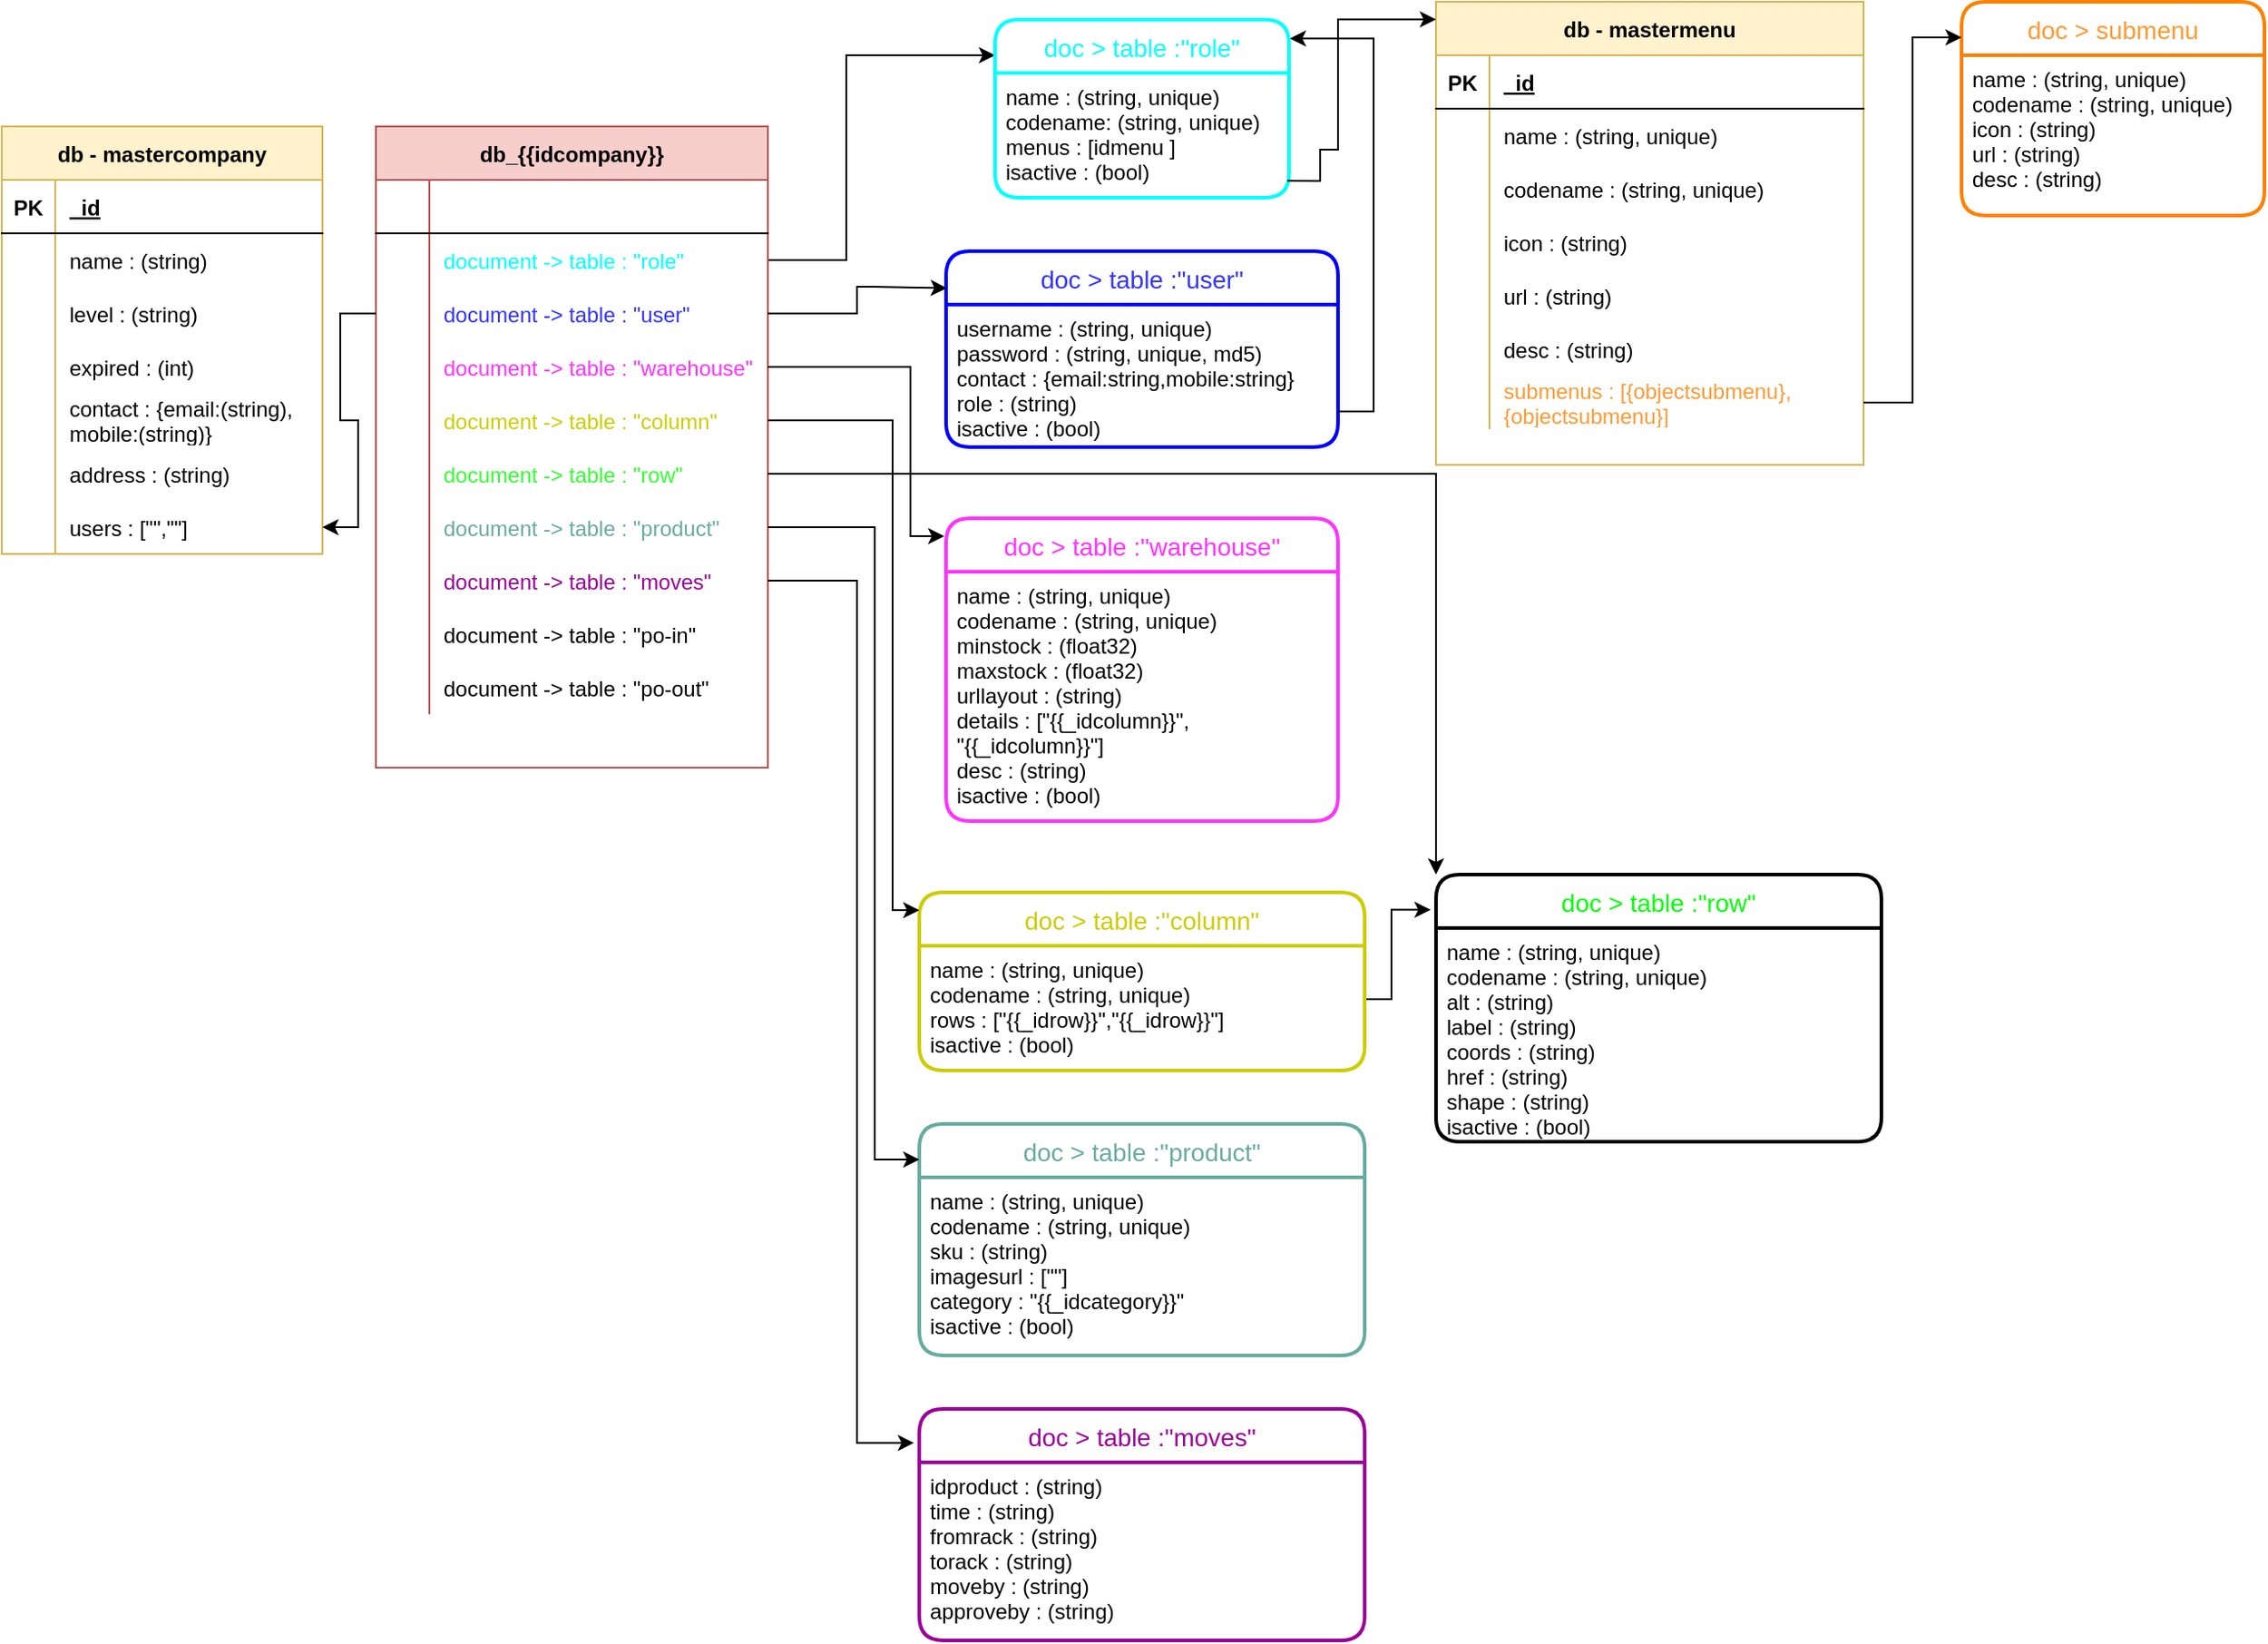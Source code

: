 <mxfile version="20.5.1" type="github"><diagram id="B4sp6tkjbq-qY0KO3aS_" name="Page-1"><mxGraphModel dx="827" dy="1470" grid="1" gridSize="10" guides="1" tooltips="1" connect="1" arrows="1" fold="1" page="1" pageScale="1" pageWidth="850" pageHeight="1100" math="0" shadow="0"><root><mxCell id="0"/><mxCell id="1" parent="0"/><mxCell id="GO1e90xstaqXlvDwQSsc-14" value="db - mastercompany" style="shape=table;startSize=30;container=1;collapsible=1;childLayout=tableLayout;fixedRows=1;rowLines=0;fontStyle=1;align=center;resizeLast=1;fillColor=#fff2cc;strokeColor=#d6b656;" vertex="1" parent="1"><mxGeometry x="20" y="10" width="180" height="240" as="geometry"/></mxCell><mxCell id="GO1e90xstaqXlvDwQSsc-15" value="" style="shape=tableRow;horizontal=0;startSize=0;swimlaneHead=0;swimlaneBody=0;fillColor=none;collapsible=0;dropTarget=0;points=[[0,0.5],[1,0.5]];portConstraint=eastwest;top=0;left=0;right=0;bottom=1;" vertex="1" parent="GO1e90xstaqXlvDwQSsc-14"><mxGeometry y="30" width="180" height="30" as="geometry"/></mxCell><mxCell id="GO1e90xstaqXlvDwQSsc-16" value="PK" style="shape=partialRectangle;connectable=0;fillColor=none;top=0;left=0;bottom=0;right=0;fontStyle=1;overflow=hidden;" vertex="1" parent="GO1e90xstaqXlvDwQSsc-15"><mxGeometry width="30" height="30" as="geometry"><mxRectangle width="30" height="30" as="alternateBounds"/></mxGeometry></mxCell><mxCell id="GO1e90xstaqXlvDwQSsc-17" value="_id" style="shape=partialRectangle;connectable=0;fillColor=none;top=0;left=0;bottom=0;right=0;align=left;spacingLeft=6;fontStyle=5;overflow=hidden;" vertex="1" parent="GO1e90xstaqXlvDwQSsc-15"><mxGeometry x="30" width="150" height="30" as="geometry"><mxRectangle width="150" height="30" as="alternateBounds"/></mxGeometry></mxCell><mxCell id="GO1e90xstaqXlvDwQSsc-18" value="" style="shape=tableRow;horizontal=0;startSize=0;swimlaneHead=0;swimlaneBody=0;fillColor=none;collapsible=0;dropTarget=0;points=[[0,0.5],[1,0.5]];portConstraint=eastwest;top=0;left=0;right=0;bottom=0;" vertex="1" parent="GO1e90xstaqXlvDwQSsc-14"><mxGeometry y="60" width="180" height="30" as="geometry"/></mxCell><mxCell id="GO1e90xstaqXlvDwQSsc-19" value="" style="shape=partialRectangle;connectable=0;fillColor=none;top=0;left=0;bottom=0;right=0;editable=1;overflow=hidden;" vertex="1" parent="GO1e90xstaqXlvDwQSsc-18"><mxGeometry width="30" height="30" as="geometry"><mxRectangle width="30" height="30" as="alternateBounds"/></mxGeometry></mxCell><mxCell id="GO1e90xstaqXlvDwQSsc-20" value="name : (string)" style="shape=partialRectangle;connectable=0;fillColor=none;top=0;left=0;bottom=0;right=0;align=left;spacingLeft=6;overflow=hidden;" vertex="1" parent="GO1e90xstaqXlvDwQSsc-18"><mxGeometry x="30" width="150" height="30" as="geometry"><mxRectangle width="150" height="30" as="alternateBounds"/></mxGeometry></mxCell><mxCell id="GO1e90xstaqXlvDwQSsc-21" value="" style="shape=tableRow;horizontal=0;startSize=0;swimlaneHead=0;swimlaneBody=0;fillColor=none;collapsible=0;dropTarget=0;points=[[0,0.5],[1,0.5]];portConstraint=eastwest;top=0;left=0;right=0;bottom=0;" vertex="1" parent="GO1e90xstaqXlvDwQSsc-14"><mxGeometry y="90" width="180" height="30" as="geometry"/></mxCell><mxCell id="GO1e90xstaqXlvDwQSsc-22" value="" style="shape=partialRectangle;connectable=0;fillColor=none;top=0;left=0;bottom=0;right=0;editable=1;overflow=hidden;" vertex="1" parent="GO1e90xstaqXlvDwQSsc-21"><mxGeometry width="30" height="30" as="geometry"><mxRectangle width="30" height="30" as="alternateBounds"/></mxGeometry></mxCell><mxCell id="GO1e90xstaqXlvDwQSsc-23" value="level : (string)" style="shape=partialRectangle;connectable=0;fillColor=none;top=0;left=0;bottom=0;right=0;align=left;spacingLeft=6;overflow=hidden;" vertex="1" parent="GO1e90xstaqXlvDwQSsc-21"><mxGeometry x="30" width="150" height="30" as="geometry"><mxRectangle width="150" height="30" as="alternateBounds"/></mxGeometry></mxCell><mxCell id="GO1e90xstaqXlvDwQSsc-24" value="" style="shape=tableRow;horizontal=0;startSize=0;swimlaneHead=0;swimlaneBody=0;fillColor=none;collapsible=0;dropTarget=0;points=[[0,0.5],[1,0.5]];portConstraint=eastwest;top=0;left=0;right=0;bottom=0;" vertex="1" parent="GO1e90xstaqXlvDwQSsc-14"><mxGeometry y="120" width="180" height="30" as="geometry"/></mxCell><mxCell id="GO1e90xstaqXlvDwQSsc-25" value="" style="shape=partialRectangle;connectable=0;fillColor=none;top=0;left=0;bottom=0;right=0;editable=1;overflow=hidden;" vertex="1" parent="GO1e90xstaqXlvDwQSsc-24"><mxGeometry width="30" height="30" as="geometry"><mxRectangle width="30" height="30" as="alternateBounds"/></mxGeometry></mxCell><mxCell id="GO1e90xstaqXlvDwQSsc-26" value="expired : (int)" style="shape=partialRectangle;connectable=0;fillColor=none;top=0;left=0;bottom=0;right=0;align=left;spacingLeft=6;overflow=hidden;" vertex="1" parent="GO1e90xstaqXlvDwQSsc-24"><mxGeometry x="30" width="150" height="30" as="geometry"><mxRectangle width="150" height="30" as="alternateBounds"/></mxGeometry></mxCell><mxCell id="GO1e90xstaqXlvDwQSsc-27" value="" style="shape=tableRow;horizontal=0;startSize=0;swimlaneHead=0;swimlaneBody=0;fillColor=none;collapsible=0;dropTarget=0;points=[[0,0.5],[1,0.5]];portConstraint=eastwest;top=0;left=0;right=0;bottom=0;" vertex="1" parent="GO1e90xstaqXlvDwQSsc-14"><mxGeometry y="150" width="180" height="30" as="geometry"/></mxCell><mxCell id="GO1e90xstaqXlvDwQSsc-28" value="" style="shape=partialRectangle;connectable=0;fillColor=none;top=0;left=0;bottom=0;right=0;editable=1;overflow=hidden;" vertex="1" parent="GO1e90xstaqXlvDwQSsc-27"><mxGeometry width="30" height="30" as="geometry"><mxRectangle width="30" height="30" as="alternateBounds"/></mxGeometry></mxCell><mxCell id="GO1e90xstaqXlvDwQSsc-29" value="contact : {email:(string),&#xA;mobile:(string)}" style="shape=partialRectangle;connectable=0;fillColor=none;top=0;left=0;bottom=0;right=0;align=left;spacingLeft=6;overflow=hidden;" vertex="1" parent="GO1e90xstaqXlvDwQSsc-27"><mxGeometry x="30" width="150" height="30" as="geometry"><mxRectangle width="150" height="30" as="alternateBounds"/></mxGeometry></mxCell><mxCell id="GO1e90xstaqXlvDwQSsc-30" value="" style="shape=tableRow;horizontal=0;startSize=0;swimlaneHead=0;swimlaneBody=0;fillColor=none;collapsible=0;dropTarget=0;points=[[0,0.5],[1,0.5]];portConstraint=eastwest;top=0;left=0;right=0;bottom=0;" vertex="1" parent="GO1e90xstaqXlvDwQSsc-14"><mxGeometry y="180" width="180" height="30" as="geometry"/></mxCell><mxCell id="GO1e90xstaqXlvDwQSsc-31" value="" style="shape=partialRectangle;connectable=0;fillColor=none;top=0;left=0;bottom=0;right=0;editable=1;overflow=hidden;" vertex="1" parent="GO1e90xstaqXlvDwQSsc-30"><mxGeometry width="30" height="30" as="geometry"><mxRectangle width="30" height="30" as="alternateBounds"/></mxGeometry></mxCell><mxCell id="GO1e90xstaqXlvDwQSsc-32" value="address : (string)" style="shape=partialRectangle;connectable=0;fillColor=none;top=0;left=0;bottom=0;right=0;align=left;spacingLeft=6;overflow=hidden;" vertex="1" parent="GO1e90xstaqXlvDwQSsc-30"><mxGeometry x="30" width="150" height="30" as="geometry"><mxRectangle width="150" height="30" as="alternateBounds"/></mxGeometry></mxCell><mxCell id="GO1e90xstaqXlvDwQSsc-33" value="" style="shape=tableRow;horizontal=0;startSize=0;swimlaneHead=0;swimlaneBody=0;fillColor=none;collapsible=0;dropTarget=0;points=[[0,0.5],[1,0.5]];portConstraint=eastwest;top=0;left=0;right=0;bottom=0;" vertex="1" parent="GO1e90xstaqXlvDwQSsc-14"><mxGeometry y="210" width="180" height="30" as="geometry"/></mxCell><mxCell id="GO1e90xstaqXlvDwQSsc-34" value="" style="shape=partialRectangle;connectable=0;fillColor=none;top=0;left=0;bottom=0;right=0;editable=1;overflow=hidden;" vertex="1" parent="GO1e90xstaqXlvDwQSsc-33"><mxGeometry width="30" height="30" as="geometry"><mxRectangle width="30" height="30" as="alternateBounds"/></mxGeometry></mxCell><mxCell id="GO1e90xstaqXlvDwQSsc-35" value="users : [&quot;&quot;,&quot;&quot;]" style="shape=partialRectangle;connectable=0;fillColor=none;top=0;left=0;bottom=0;right=0;align=left;spacingLeft=6;overflow=hidden;" vertex="1" parent="GO1e90xstaqXlvDwQSsc-33"><mxGeometry x="30" width="150" height="30" as="geometry"><mxRectangle width="150" height="30" as="alternateBounds"/></mxGeometry></mxCell><mxCell id="GO1e90xstaqXlvDwQSsc-232" style="edgeStyle=orthogonalEdgeStyle;rounded=0;orthogonalLoop=1;jettySize=auto;html=1;exitX=1;exitY=0.5;exitDx=0;exitDy=0;" edge="1" parent="1" source="GO1e90xstaqXlvDwQSsc-40" target="GO1e90xstaqXlvDwQSsc-130"><mxGeometry relative="1" as="geometry"><mxPoint x="530" y="-30" as="targetPoint"/><Array as="points"><mxPoint x="494" y="85"/><mxPoint x="494" y="-30"/></Array></mxGeometry></mxCell><mxCell id="GO1e90xstaqXlvDwQSsc-36" value="db_{{idcompany}}" style="shape=table;startSize=30;container=1;collapsible=1;childLayout=tableLayout;fixedRows=1;rowLines=0;fontStyle=1;align=center;resizeLast=1;fillColor=#f8cecc;strokeColor=#b85450;" vertex="1" parent="1"><mxGeometry x="230" y="10" width="220" height="360" as="geometry"/></mxCell><mxCell id="GO1e90xstaqXlvDwQSsc-37" value="" style="shape=tableRow;horizontal=0;startSize=0;swimlaneHead=0;swimlaneBody=0;fillColor=none;collapsible=0;dropTarget=0;points=[[0,0.5],[1,0.5]];portConstraint=eastwest;top=0;left=0;right=0;bottom=1;" vertex="1" parent="GO1e90xstaqXlvDwQSsc-36"><mxGeometry y="30" width="220" height="30" as="geometry"/></mxCell><mxCell id="GO1e90xstaqXlvDwQSsc-38" value="" style="shape=partialRectangle;connectable=0;fillColor=none;top=0;left=0;bottom=0;right=0;fontStyle=1;overflow=hidden;" vertex="1" parent="GO1e90xstaqXlvDwQSsc-37"><mxGeometry width="30" height="30" as="geometry"><mxRectangle width="30" height="30" as="alternateBounds"/></mxGeometry></mxCell><mxCell id="GO1e90xstaqXlvDwQSsc-39" value="" style="shape=partialRectangle;connectable=0;fillColor=none;top=0;left=0;bottom=0;right=0;align=left;spacingLeft=6;fontStyle=5;overflow=hidden;" vertex="1" parent="GO1e90xstaqXlvDwQSsc-37"><mxGeometry x="30" width="190" height="30" as="geometry"><mxRectangle width="190" height="30" as="alternateBounds"/></mxGeometry></mxCell><mxCell id="GO1e90xstaqXlvDwQSsc-40" value="" style="shape=tableRow;horizontal=0;startSize=0;swimlaneHead=0;swimlaneBody=0;fillColor=none;collapsible=0;dropTarget=0;points=[[0,0.5],[1,0.5]];portConstraint=eastwest;top=0;left=0;right=0;bottom=0;" vertex="1" parent="GO1e90xstaqXlvDwQSsc-36"><mxGeometry y="60" width="220" height="30" as="geometry"/></mxCell><mxCell id="GO1e90xstaqXlvDwQSsc-41" value="" style="shape=partialRectangle;connectable=0;fillColor=none;top=0;left=0;bottom=0;right=0;editable=1;overflow=hidden;" vertex="1" parent="GO1e90xstaqXlvDwQSsc-40"><mxGeometry width="30" height="30" as="geometry"><mxRectangle width="30" height="30" as="alternateBounds"/></mxGeometry></mxCell><mxCell id="GO1e90xstaqXlvDwQSsc-42" value="document -&gt; table : &quot;role&quot;" style="shape=partialRectangle;connectable=0;fillColor=none;top=0;left=0;bottom=0;right=0;align=left;spacingLeft=6;overflow=hidden;fontColor=#00FFFF;" vertex="1" parent="GO1e90xstaqXlvDwQSsc-40"><mxGeometry x="30" width="190" height="30" as="geometry"><mxRectangle width="190" height="30" as="alternateBounds"/></mxGeometry></mxCell><mxCell id="GO1e90xstaqXlvDwQSsc-43" value="" style="shape=tableRow;horizontal=0;startSize=0;swimlaneHead=0;swimlaneBody=0;fillColor=none;collapsible=0;dropTarget=0;points=[[0,0.5],[1,0.5]];portConstraint=eastwest;top=0;left=0;right=0;bottom=0;" vertex="1" parent="GO1e90xstaqXlvDwQSsc-36"><mxGeometry y="90" width="220" height="30" as="geometry"/></mxCell><mxCell id="GO1e90xstaqXlvDwQSsc-44" value="" style="shape=partialRectangle;connectable=0;fillColor=none;top=0;left=0;bottom=0;right=0;editable=1;overflow=hidden;" vertex="1" parent="GO1e90xstaqXlvDwQSsc-43"><mxGeometry width="30" height="30" as="geometry"><mxRectangle width="30" height="30" as="alternateBounds"/></mxGeometry></mxCell><mxCell id="GO1e90xstaqXlvDwQSsc-45" value="document -&gt; table : &quot;user&quot;" style="shape=partialRectangle;connectable=0;fillColor=none;top=0;left=0;bottom=0;right=0;align=left;spacingLeft=6;overflow=hidden;strokeColor=#3333FF;fontColor=#3333FF;" vertex="1" parent="GO1e90xstaqXlvDwQSsc-43"><mxGeometry x="30" width="190" height="30" as="geometry"><mxRectangle width="190" height="30" as="alternateBounds"/></mxGeometry></mxCell><mxCell id="GO1e90xstaqXlvDwQSsc-46" value="" style="shape=tableRow;horizontal=0;startSize=0;swimlaneHead=0;swimlaneBody=0;fillColor=none;collapsible=0;dropTarget=0;points=[[0,0.5],[1,0.5]];portConstraint=eastwest;top=0;left=0;right=0;bottom=0;" vertex="1" parent="GO1e90xstaqXlvDwQSsc-36"><mxGeometry y="120" width="220" height="30" as="geometry"/></mxCell><mxCell id="GO1e90xstaqXlvDwQSsc-47" value="" style="shape=partialRectangle;connectable=0;fillColor=none;top=0;left=0;bottom=0;right=0;editable=1;overflow=hidden;" vertex="1" parent="GO1e90xstaqXlvDwQSsc-46"><mxGeometry width="30" height="30" as="geometry"><mxRectangle width="30" height="30" as="alternateBounds"/></mxGeometry></mxCell><mxCell id="GO1e90xstaqXlvDwQSsc-48" value="document -&gt; table : &quot;warehouse&quot;" style="shape=partialRectangle;connectable=0;fillColor=none;top=0;left=0;bottom=0;right=0;align=left;spacingLeft=6;overflow=hidden;fontColor=#FF33FF;" vertex="1" parent="GO1e90xstaqXlvDwQSsc-46"><mxGeometry x="30" width="190" height="30" as="geometry"><mxRectangle width="190" height="30" as="alternateBounds"/></mxGeometry></mxCell><mxCell id="GO1e90xstaqXlvDwQSsc-49" value="" style="shape=tableRow;horizontal=0;startSize=0;swimlaneHead=0;swimlaneBody=0;fillColor=none;collapsible=0;dropTarget=0;points=[[0,0.5],[1,0.5]];portConstraint=eastwest;top=0;left=0;right=0;bottom=0;" vertex="1" parent="GO1e90xstaqXlvDwQSsc-36"><mxGeometry y="150" width="220" height="30" as="geometry"/></mxCell><mxCell id="GO1e90xstaqXlvDwQSsc-50" value="" style="shape=partialRectangle;connectable=0;fillColor=none;top=0;left=0;bottom=0;right=0;editable=1;overflow=hidden;" vertex="1" parent="GO1e90xstaqXlvDwQSsc-49"><mxGeometry width="30" height="30" as="geometry"><mxRectangle width="30" height="30" as="alternateBounds"/></mxGeometry></mxCell><mxCell id="GO1e90xstaqXlvDwQSsc-51" value="document -&gt; table : &quot;column&quot;" style="shape=partialRectangle;connectable=0;fillColor=none;top=0;left=0;bottom=0;right=0;align=left;spacingLeft=6;overflow=hidden;fontColor=#CCCC00;" vertex="1" parent="GO1e90xstaqXlvDwQSsc-49"><mxGeometry x="30" width="190" height="30" as="geometry"><mxRectangle width="190" height="30" as="alternateBounds"/></mxGeometry></mxCell><mxCell id="GO1e90xstaqXlvDwQSsc-52" value="" style="shape=tableRow;horizontal=0;startSize=0;swimlaneHead=0;swimlaneBody=0;fillColor=none;collapsible=0;dropTarget=0;points=[[0,0.5],[1,0.5]];portConstraint=eastwest;top=0;left=0;right=0;bottom=0;" vertex="1" parent="GO1e90xstaqXlvDwQSsc-36"><mxGeometry y="180" width="220" height="30" as="geometry"/></mxCell><mxCell id="GO1e90xstaqXlvDwQSsc-53" value="" style="shape=partialRectangle;connectable=0;fillColor=none;top=0;left=0;bottom=0;right=0;editable=1;overflow=hidden;" vertex="1" parent="GO1e90xstaqXlvDwQSsc-52"><mxGeometry width="30" height="30" as="geometry"><mxRectangle width="30" height="30" as="alternateBounds"/></mxGeometry></mxCell><mxCell id="GO1e90xstaqXlvDwQSsc-54" value="document -&gt; table : &quot;row&quot;" style="shape=partialRectangle;connectable=0;fillColor=none;top=0;left=0;bottom=0;right=0;align=left;spacingLeft=6;overflow=hidden;fontColor=#33FF33;" vertex="1" parent="GO1e90xstaqXlvDwQSsc-52"><mxGeometry x="30" width="190" height="30" as="geometry"><mxRectangle width="190" height="30" as="alternateBounds"/></mxGeometry></mxCell><mxCell id="GO1e90xstaqXlvDwQSsc-55" value="" style="shape=tableRow;horizontal=0;startSize=0;swimlaneHead=0;swimlaneBody=0;fillColor=none;collapsible=0;dropTarget=0;points=[[0,0.5],[1,0.5]];portConstraint=eastwest;top=0;left=0;right=0;bottom=0;" vertex="1" parent="GO1e90xstaqXlvDwQSsc-36"><mxGeometry y="210" width="220" height="30" as="geometry"/></mxCell><mxCell id="GO1e90xstaqXlvDwQSsc-56" value="" style="shape=partialRectangle;connectable=0;fillColor=none;top=0;left=0;bottom=0;right=0;editable=1;overflow=hidden;" vertex="1" parent="GO1e90xstaqXlvDwQSsc-55"><mxGeometry width="30" height="30" as="geometry"><mxRectangle width="30" height="30" as="alternateBounds"/></mxGeometry></mxCell><mxCell id="GO1e90xstaqXlvDwQSsc-57" value="document -&gt; table : &quot;product&quot;" style="shape=partialRectangle;connectable=0;fillColor=none;top=0;left=0;bottom=0;right=0;align=left;spacingLeft=6;overflow=hidden;strokeColor=#67AB9F;fontColor=#67AB9F;" vertex="1" parent="GO1e90xstaqXlvDwQSsc-55"><mxGeometry x="30" width="190" height="30" as="geometry"><mxRectangle width="190" height="30" as="alternateBounds"/></mxGeometry></mxCell><mxCell id="GO1e90xstaqXlvDwQSsc-92" value="" style="shape=tableRow;horizontal=0;startSize=0;swimlaneHead=0;swimlaneBody=0;fillColor=none;collapsible=0;dropTarget=0;points=[[0,0.5],[1,0.5]];portConstraint=eastwest;top=0;left=0;right=0;bottom=0;" vertex="1" parent="GO1e90xstaqXlvDwQSsc-36"><mxGeometry y="240" width="220" height="30" as="geometry"/></mxCell><mxCell id="GO1e90xstaqXlvDwQSsc-93" value="" style="shape=partialRectangle;connectable=0;fillColor=none;top=0;left=0;bottom=0;right=0;editable=1;overflow=hidden;" vertex="1" parent="GO1e90xstaqXlvDwQSsc-92"><mxGeometry width="30" height="30" as="geometry"><mxRectangle width="30" height="30" as="alternateBounds"/></mxGeometry></mxCell><mxCell id="GO1e90xstaqXlvDwQSsc-94" value="document -&gt; table : &quot;moves&quot;" style="shape=partialRectangle;connectable=0;fillColor=none;top=0;left=0;bottom=0;right=0;align=left;spacingLeft=6;overflow=hidden;strokeColor=#990099;fontColor=#990099;" vertex="1" parent="GO1e90xstaqXlvDwQSsc-92"><mxGeometry x="30" width="190" height="30" as="geometry"><mxRectangle width="190" height="30" as="alternateBounds"/></mxGeometry></mxCell><mxCell id="GO1e90xstaqXlvDwQSsc-98" value="" style="shape=tableRow;horizontal=0;startSize=0;swimlaneHead=0;swimlaneBody=0;fillColor=none;collapsible=0;dropTarget=0;points=[[0,0.5],[1,0.5]];portConstraint=eastwest;top=0;left=0;right=0;bottom=0;" vertex="1" parent="GO1e90xstaqXlvDwQSsc-36"><mxGeometry y="270" width="220" height="30" as="geometry"/></mxCell><mxCell id="GO1e90xstaqXlvDwQSsc-99" value="" style="shape=partialRectangle;connectable=0;fillColor=none;top=0;left=0;bottom=0;right=0;editable=1;overflow=hidden;" vertex="1" parent="GO1e90xstaqXlvDwQSsc-98"><mxGeometry width="30" height="30" as="geometry"><mxRectangle width="30" height="30" as="alternateBounds"/></mxGeometry></mxCell><mxCell id="GO1e90xstaqXlvDwQSsc-100" value="document -&gt; table : &quot;po-in&quot;" style="shape=partialRectangle;connectable=0;fillColor=none;top=0;left=0;bottom=0;right=0;align=left;spacingLeft=6;overflow=hidden;" vertex="1" parent="GO1e90xstaqXlvDwQSsc-98"><mxGeometry x="30" width="190" height="30" as="geometry"><mxRectangle width="190" height="30" as="alternateBounds"/></mxGeometry></mxCell><mxCell id="GO1e90xstaqXlvDwQSsc-331" value="" style="shape=tableRow;horizontal=0;startSize=0;swimlaneHead=0;swimlaneBody=0;fillColor=none;collapsible=0;dropTarget=0;points=[[0,0.5],[1,0.5]];portConstraint=eastwest;top=0;left=0;right=0;bottom=0;" vertex="1" parent="GO1e90xstaqXlvDwQSsc-36"><mxGeometry y="300" width="220" height="30" as="geometry"/></mxCell><mxCell id="GO1e90xstaqXlvDwQSsc-332" value="" style="shape=partialRectangle;connectable=0;fillColor=none;top=0;left=0;bottom=0;right=0;editable=1;overflow=hidden;" vertex="1" parent="GO1e90xstaqXlvDwQSsc-331"><mxGeometry width="30" height="30" as="geometry"><mxRectangle width="30" height="30" as="alternateBounds"/></mxGeometry></mxCell><mxCell id="GO1e90xstaqXlvDwQSsc-333" value="document -&gt; table : &quot;po-out&quot;" style="shape=partialRectangle;connectable=0;fillColor=none;top=0;left=0;bottom=0;right=0;align=left;spacingLeft=6;overflow=hidden;" vertex="1" parent="GO1e90xstaqXlvDwQSsc-331"><mxGeometry x="30" width="190" height="30" as="geometry"><mxRectangle width="190" height="30" as="alternateBounds"/></mxGeometry></mxCell><mxCell id="GO1e90xstaqXlvDwQSsc-133" value="doc &gt; table :&quot;user&quot;" style="swimlane;childLayout=stackLayout;horizontal=1;startSize=30;horizontalStack=0;rounded=1;fontSize=14;fontStyle=0;strokeWidth=2;resizeParent=0;resizeLast=1;shadow=0;dashed=0;align=center;fontColor=#3333FF;strokeColor=#0000FF;" vertex="1" parent="1"><mxGeometry x="550" y="80" width="220" height="110" as="geometry"/></mxCell><mxCell id="GO1e90xstaqXlvDwQSsc-134" value="username : (string, unique)&#xA;password : (string, unique, md5)&#xA;contact : {email:string,mobile:string}&#xA;role : (string)&#xA;isactive : (bool)&#xA;" style="align=left;strokeColor=none;fillColor=none;spacingLeft=4;fontSize=12;verticalAlign=top;resizable=0;rotatable=0;part=1;" vertex="1" parent="GO1e90xstaqXlvDwQSsc-133"><mxGeometry y="30" width="220" height="80" as="geometry"/></mxCell><mxCell id="GO1e90xstaqXlvDwQSsc-142" value="db - mastermenu" style="shape=table;startSize=30;container=1;collapsible=1;childLayout=tableLayout;fixedRows=1;rowLines=0;fontStyle=1;align=center;resizeLast=1;fillColor=#fff2cc;strokeColor=#d6b656;" vertex="1" parent="1"><mxGeometry x="825" y="-60" width="240" height="260" as="geometry"/></mxCell><mxCell id="GO1e90xstaqXlvDwQSsc-143" value="" style="shape=tableRow;horizontal=0;startSize=0;swimlaneHead=0;swimlaneBody=0;fillColor=none;collapsible=0;dropTarget=0;points=[[0,0.5],[1,0.5]];portConstraint=eastwest;top=0;left=0;right=0;bottom=1;" vertex="1" parent="GO1e90xstaqXlvDwQSsc-142"><mxGeometry y="30" width="240" height="30" as="geometry"/></mxCell><mxCell id="GO1e90xstaqXlvDwQSsc-144" value="PK" style="shape=partialRectangle;connectable=0;fillColor=none;top=0;left=0;bottom=0;right=0;fontStyle=1;overflow=hidden;" vertex="1" parent="GO1e90xstaqXlvDwQSsc-143"><mxGeometry width="30" height="30" as="geometry"><mxRectangle width="30" height="30" as="alternateBounds"/></mxGeometry></mxCell><mxCell id="GO1e90xstaqXlvDwQSsc-145" value="_id" style="shape=partialRectangle;connectable=0;fillColor=none;top=0;left=0;bottom=0;right=0;align=left;spacingLeft=6;fontStyle=5;overflow=hidden;" vertex="1" parent="GO1e90xstaqXlvDwQSsc-143"><mxGeometry x="30" width="210" height="30" as="geometry"><mxRectangle width="210" height="30" as="alternateBounds"/></mxGeometry></mxCell><mxCell id="GO1e90xstaqXlvDwQSsc-146" value="" style="shape=tableRow;horizontal=0;startSize=0;swimlaneHead=0;swimlaneBody=0;fillColor=none;collapsible=0;dropTarget=0;points=[[0,0.5],[1,0.5]];portConstraint=eastwest;top=0;left=0;right=0;bottom=0;" vertex="1" parent="GO1e90xstaqXlvDwQSsc-142"><mxGeometry y="60" width="240" height="30" as="geometry"/></mxCell><mxCell id="GO1e90xstaqXlvDwQSsc-147" value="" style="shape=partialRectangle;connectable=0;fillColor=none;top=0;left=0;bottom=0;right=0;editable=1;overflow=hidden;" vertex="1" parent="GO1e90xstaqXlvDwQSsc-146"><mxGeometry width="30" height="30" as="geometry"><mxRectangle width="30" height="30" as="alternateBounds"/></mxGeometry></mxCell><mxCell id="GO1e90xstaqXlvDwQSsc-148" value="name : (string, unique)" style="shape=partialRectangle;connectable=0;fillColor=none;top=0;left=0;bottom=0;right=0;align=left;spacingLeft=6;overflow=hidden;" vertex="1" parent="GO1e90xstaqXlvDwQSsc-146"><mxGeometry x="30" width="210" height="30" as="geometry"><mxRectangle width="210" height="30" as="alternateBounds"/></mxGeometry></mxCell><mxCell id="GO1e90xstaqXlvDwQSsc-149" value="" style="shape=tableRow;horizontal=0;startSize=0;swimlaneHead=0;swimlaneBody=0;fillColor=none;collapsible=0;dropTarget=0;points=[[0,0.5],[1,0.5]];portConstraint=eastwest;top=0;left=0;right=0;bottom=0;" vertex="1" parent="GO1e90xstaqXlvDwQSsc-142"><mxGeometry y="90" width="240" height="30" as="geometry"/></mxCell><mxCell id="GO1e90xstaqXlvDwQSsc-150" value="" style="shape=partialRectangle;connectable=0;fillColor=none;top=0;left=0;bottom=0;right=0;editable=1;overflow=hidden;" vertex="1" parent="GO1e90xstaqXlvDwQSsc-149"><mxGeometry width="30" height="30" as="geometry"><mxRectangle width="30" height="30" as="alternateBounds"/></mxGeometry></mxCell><mxCell id="GO1e90xstaqXlvDwQSsc-151" value="codename : (string, unique)" style="shape=partialRectangle;connectable=0;fillColor=none;top=0;left=0;bottom=0;right=0;align=left;spacingLeft=6;overflow=hidden;" vertex="1" parent="GO1e90xstaqXlvDwQSsc-149"><mxGeometry x="30" width="210" height="30" as="geometry"><mxRectangle width="210" height="30" as="alternateBounds"/></mxGeometry></mxCell><mxCell id="GO1e90xstaqXlvDwQSsc-152" value="" style="shape=tableRow;horizontal=0;startSize=0;swimlaneHead=0;swimlaneBody=0;fillColor=none;collapsible=0;dropTarget=0;points=[[0,0.5],[1,0.5]];portConstraint=eastwest;top=0;left=0;right=0;bottom=0;" vertex="1" parent="GO1e90xstaqXlvDwQSsc-142"><mxGeometry y="120" width="240" height="30" as="geometry"/></mxCell><mxCell id="GO1e90xstaqXlvDwQSsc-153" value="" style="shape=partialRectangle;connectable=0;fillColor=none;top=0;left=0;bottom=0;right=0;editable=1;overflow=hidden;" vertex="1" parent="GO1e90xstaqXlvDwQSsc-152"><mxGeometry width="30" height="30" as="geometry"><mxRectangle width="30" height="30" as="alternateBounds"/></mxGeometry></mxCell><mxCell id="GO1e90xstaqXlvDwQSsc-154" value="icon : (string)" style="shape=partialRectangle;connectable=0;fillColor=none;top=0;left=0;bottom=0;right=0;align=left;spacingLeft=6;overflow=hidden;" vertex="1" parent="GO1e90xstaqXlvDwQSsc-152"><mxGeometry x="30" width="210" height="30" as="geometry"><mxRectangle width="210" height="30" as="alternateBounds"/></mxGeometry></mxCell><mxCell id="GO1e90xstaqXlvDwQSsc-155" value="" style="shape=tableRow;horizontal=0;startSize=0;swimlaneHead=0;swimlaneBody=0;fillColor=none;collapsible=0;dropTarget=0;points=[[0,0.5],[1,0.5]];portConstraint=eastwest;top=0;left=0;right=0;bottom=0;" vertex="1" parent="GO1e90xstaqXlvDwQSsc-142"><mxGeometry y="150" width="240" height="30" as="geometry"/></mxCell><mxCell id="GO1e90xstaqXlvDwQSsc-156" value="" style="shape=partialRectangle;connectable=0;fillColor=none;top=0;left=0;bottom=0;right=0;editable=1;overflow=hidden;" vertex="1" parent="GO1e90xstaqXlvDwQSsc-155"><mxGeometry width="30" height="30" as="geometry"><mxRectangle width="30" height="30" as="alternateBounds"/></mxGeometry></mxCell><mxCell id="GO1e90xstaqXlvDwQSsc-157" value="url : (string)" style="shape=partialRectangle;connectable=0;fillColor=none;top=0;left=0;bottom=0;right=0;align=left;spacingLeft=6;overflow=hidden;" vertex="1" parent="GO1e90xstaqXlvDwQSsc-155"><mxGeometry x="30" width="210" height="30" as="geometry"><mxRectangle width="210" height="30" as="alternateBounds"/></mxGeometry></mxCell><mxCell id="GO1e90xstaqXlvDwQSsc-158" value="" style="shape=tableRow;horizontal=0;startSize=0;swimlaneHead=0;swimlaneBody=0;fillColor=none;collapsible=0;dropTarget=0;points=[[0,0.5],[1,0.5]];portConstraint=eastwest;top=0;left=0;right=0;bottom=0;" vertex="1" parent="GO1e90xstaqXlvDwQSsc-142"><mxGeometry y="180" width="240" height="30" as="geometry"/></mxCell><mxCell id="GO1e90xstaqXlvDwQSsc-159" value="" style="shape=partialRectangle;connectable=0;fillColor=none;top=0;left=0;bottom=0;right=0;editable=1;overflow=hidden;" vertex="1" parent="GO1e90xstaqXlvDwQSsc-158"><mxGeometry width="30" height="30" as="geometry"><mxRectangle width="30" height="30" as="alternateBounds"/></mxGeometry></mxCell><mxCell id="GO1e90xstaqXlvDwQSsc-160" value="desc : (string)" style="shape=partialRectangle;connectable=0;fillColor=none;top=0;left=0;bottom=0;right=0;align=left;spacingLeft=6;overflow=hidden;" vertex="1" parent="GO1e90xstaqXlvDwQSsc-158"><mxGeometry x="30" width="210" height="30" as="geometry"><mxRectangle width="210" height="30" as="alternateBounds"/></mxGeometry></mxCell><mxCell id="GO1e90xstaqXlvDwQSsc-161" value="" style="shape=tableRow;horizontal=0;startSize=0;swimlaneHead=0;swimlaneBody=0;fillColor=none;collapsible=0;dropTarget=0;points=[[0,0.5],[1,0.5]];portConstraint=eastwest;top=0;left=0;right=0;bottom=0;" vertex="1" parent="GO1e90xstaqXlvDwQSsc-142"><mxGeometry y="210" width="240" height="30" as="geometry"/></mxCell><mxCell id="GO1e90xstaqXlvDwQSsc-162" value="" style="shape=partialRectangle;connectable=0;fillColor=none;top=0;left=0;bottom=0;right=0;editable=1;overflow=hidden;" vertex="1" parent="GO1e90xstaqXlvDwQSsc-161"><mxGeometry width="30" height="30" as="geometry"><mxRectangle width="30" height="30" as="alternateBounds"/></mxGeometry></mxCell><mxCell id="GO1e90xstaqXlvDwQSsc-163" value="submenus : [{objectsubmenu},&#xA;{objectsubmenu}]" style="shape=partialRectangle;connectable=0;fillColor=none;top=0;left=0;bottom=0;right=0;align=left;spacingLeft=6;overflow=hidden;fontColor=#FF9933;" vertex="1" parent="GO1e90xstaqXlvDwQSsc-161"><mxGeometry x="30" width="210" height="30" as="geometry"><mxRectangle width="210" height="30" as="alternateBounds"/></mxGeometry></mxCell><mxCell id="GO1e90xstaqXlvDwQSsc-130" value="doc &gt; table :&quot;role&quot;" style="swimlane;childLayout=stackLayout;horizontal=1;startSize=30;horizontalStack=0;rounded=1;fontSize=14;fontStyle=0;strokeWidth=2;resizeParent=0;resizeLast=1;shadow=0;dashed=0;align=center;fontColor=#00FFFF;strokeColor=#00FFFF;" vertex="1" parent="1"><mxGeometry x="577.5" y="-50" width="165" height="100" as="geometry"/></mxCell><mxCell id="GO1e90xstaqXlvDwQSsc-131" value="name : (string, unique)&#xA;codename: (string, unique)&#xA;menus : [idmenu ]&#xA;isactive : (bool)&#xA;" style="align=left;strokeColor=none;fillColor=none;spacingLeft=4;fontSize=12;verticalAlign=top;resizable=0;rotatable=0;part=1;" vertex="1" parent="GO1e90xstaqXlvDwQSsc-130"><mxGeometry y="30" width="165" height="70" as="geometry"/></mxCell><mxCell id="GO1e90xstaqXlvDwQSsc-236" style="edgeStyle=orthogonalEdgeStyle;rounded=0;orthogonalLoop=1;jettySize=auto;html=1;exitX=1;exitY=0.75;exitDx=0;exitDy=0;entryX=1.003;entryY=0.106;entryDx=0;entryDy=0;entryPerimeter=0;" edge="1" parent="1" source="GO1e90xstaqXlvDwQSsc-134" target="GO1e90xstaqXlvDwQSsc-130"><mxGeometry relative="1" as="geometry"><mxPoint x="700" y="-40" as="targetPoint"/><Array as="points"><mxPoint x="790" y="170"/><mxPoint x="790" y="-39"/></Array></mxGeometry></mxCell><mxCell id="GO1e90xstaqXlvDwQSsc-239" style="edgeStyle=orthogonalEdgeStyle;rounded=0;orthogonalLoop=1;jettySize=auto;html=1;exitX=0.994;exitY=0.865;exitDx=0;exitDy=0;exitPerimeter=0;entryX=0;entryY=0.038;entryDx=0;entryDy=0;entryPerimeter=0;" edge="1" parent="1" source="GO1e90xstaqXlvDwQSsc-131" target="GO1e90xstaqXlvDwQSsc-142"><mxGeometry relative="1" as="geometry"><mxPoint x="720" as="targetPoint"/><Array as="points"><mxPoint x="760" y="41"/><mxPoint x="760" y="23"/><mxPoint x="770" y="23"/><mxPoint x="770" y="-50"/></Array></mxGeometry></mxCell><mxCell id="GO1e90xstaqXlvDwQSsc-240" style="edgeStyle=orthogonalEdgeStyle;rounded=0;orthogonalLoop=1;jettySize=auto;html=1;exitX=0;exitY=0.5;exitDx=0;exitDy=0;" edge="1" parent="1" source="GO1e90xstaqXlvDwQSsc-43" target="GO1e90xstaqXlvDwQSsc-33"><mxGeometry relative="1" as="geometry"/></mxCell><mxCell id="GO1e90xstaqXlvDwQSsc-241" value="doc &gt; submenu" style="swimlane;childLayout=stackLayout;horizontal=1;startSize=30;horizontalStack=0;rounded=1;fontSize=14;fontStyle=0;strokeWidth=2;resizeParent=0;resizeLast=1;shadow=0;dashed=0;align=center;fontColor=#FF9933;strokeColor=#FF8000;" vertex="1" parent="1"><mxGeometry x="1120" y="-60" width="170" height="120" as="geometry"/></mxCell><mxCell id="GO1e90xstaqXlvDwQSsc-242" value="name : (string, unique)&#xA;codename : (string, unique)&#xA;icon : (string)&#xA;url : (string)&#xA;desc : (string)" style="align=left;strokeColor=none;fillColor=none;spacingLeft=4;fontSize=12;verticalAlign=top;resizable=0;rotatable=0;part=1;" vertex="1" parent="GO1e90xstaqXlvDwQSsc-241"><mxGeometry y="30" width="170" height="90" as="geometry"/></mxCell><mxCell id="GO1e90xstaqXlvDwQSsc-265" style="edgeStyle=orthogonalEdgeStyle;rounded=0;orthogonalLoop=1;jettySize=auto;html=1;exitX=1;exitY=0.5;exitDx=0;exitDy=0;entryX=0;entryY=0.167;entryDx=0;entryDy=0;entryPerimeter=0;" edge="1" parent="1" source="GO1e90xstaqXlvDwQSsc-161" target="GO1e90xstaqXlvDwQSsc-241"><mxGeometry relative="1" as="geometry"><mxPoint x="1050" y="80" as="targetPoint"/></mxGeometry></mxCell><mxCell id="GO1e90xstaqXlvDwQSsc-294" style="edgeStyle=orthogonalEdgeStyle;rounded=0;orthogonalLoop=1;jettySize=auto;html=1;exitX=1;exitY=0.5;exitDx=0;exitDy=0;entryX=0.002;entryY=0.189;entryDx=0;entryDy=0;entryPerimeter=0;" edge="1" parent="1" source="GO1e90xstaqXlvDwQSsc-43" target="GO1e90xstaqXlvDwQSsc-133"><mxGeometry relative="1" as="geometry"><mxPoint x="490.067" y="-34" as="targetPoint"/><Array as="points"><mxPoint x="500" y="115"/><mxPoint x="500" y="100"/><mxPoint x="510" y="100"/></Array></mxGeometry></mxCell><mxCell id="GO1e90xstaqXlvDwQSsc-295" value="doc &gt; table :&quot;warehouse&quot;" style="swimlane;childLayout=stackLayout;horizontal=1;startSize=30;horizontalStack=0;rounded=1;fontSize=14;fontStyle=0;strokeWidth=2;resizeParent=0;resizeLast=1;shadow=0;dashed=0;align=center;fontColor=#FF33FF;strokeColor=#FF33FF;" vertex="1" parent="1"><mxGeometry x="550" y="230" width="220" height="170" as="geometry"/></mxCell><mxCell id="GO1e90xstaqXlvDwQSsc-296" value="name : (string, unique)&#xA;codename : (string, unique)&#xA;minstock : (float32)&#xA;maxstock : (float32)&#xA;urllayout : (string)&#xA;details : [&quot;{{_idcolumn}}&quot;,&#xA;&quot;{{_idcolumn}}&quot;]&#xA;desc : (string)&#xA;isactive : (bool)" style="align=left;strokeColor=none;fillColor=none;spacingLeft=4;fontSize=12;verticalAlign=top;resizable=0;rotatable=0;part=1;" vertex="1" parent="GO1e90xstaqXlvDwQSsc-295"><mxGeometry y="30" width="220" height="140" as="geometry"/></mxCell><mxCell id="GO1e90xstaqXlvDwQSsc-325" style="edgeStyle=orthogonalEdgeStyle;rounded=0;orthogonalLoop=1;jettySize=auto;html=1;exitX=1;exitY=0.5;exitDx=0;exitDy=0;" edge="1" parent="1" source="GO1e90xstaqXlvDwQSsc-46"><mxGeometry relative="1" as="geometry"><mxPoint x="549" y="240" as="targetPoint"/><Array as="points"><mxPoint x="530" y="145"/><mxPoint x="530" y="240"/><mxPoint x="549" y="240"/></Array></mxGeometry></mxCell><mxCell id="GO1e90xstaqXlvDwQSsc-330" value="" style="edgeStyle=orthogonalEdgeStyle;rounded=0;orthogonalLoop=1;jettySize=auto;html=1;entryX=-0.012;entryY=0.132;entryDx=0;entryDy=0;entryPerimeter=0;" edge="1" parent="1" source="GO1e90xstaqXlvDwQSsc-326" target="GO1e90xstaqXlvDwQSsc-328"><mxGeometry relative="1" as="geometry"><Array as="points"><mxPoint x="800" y="500"/><mxPoint x="800" y="450"/></Array></mxGeometry></mxCell><mxCell id="GO1e90xstaqXlvDwQSsc-326" value="doc &gt; table :&quot;column&quot;" style="swimlane;childLayout=stackLayout;horizontal=1;startSize=30;horizontalStack=0;rounded=1;fontSize=14;fontStyle=0;strokeWidth=2;resizeParent=0;resizeLast=1;shadow=0;dashed=0;align=center;fontColor=#CCCC00;strokeColor=#CCCC00;" vertex="1" parent="1"><mxGeometry x="535" y="440" width="250" height="100" as="geometry"/></mxCell><mxCell id="GO1e90xstaqXlvDwQSsc-327" value="name : (string, unique)&#xA;codename : (string, unique)&#xA;rows : [&quot;{{_idrow}}&quot;,&quot;{{_idrow}}&quot;]&#xA;isactive : (bool)" style="align=left;strokeColor=none;fillColor=none;spacingLeft=4;fontSize=12;verticalAlign=top;resizable=0;rotatable=0;part=1;fontColor=#000000;" vertex="1" parent="GO1e90xstaqXlvDwQSsc-326"><mxGeometry y="30" width="250" height="70" as="geometry"/></mxCell><mxCell id="GO1e90xstaqXlvDwQSsc-328" value="doc &gt; table :&quot;row&quot;" style="swimlane;childLayout=stackLayout;horizontal=1;startSize=30;horizontalStack=0;rounded=1;fontSize=14;fontStyle=0;strokeWidth=2;resizeParent=0;resizeLast=1;shadow=0;dashed=0;align=center;fontColor=#00FF00;" vertex="1" parent="1"><mxGeometry x="825" y="430" width="250" height="150" as="geometry"/></mxCell><mxCell id="GO1e90xstaqXlvDwQSsc-329" value="name : (string, unique)&#xA;codename : (string, unique)&#xA;alt : (string)&#xA;label : (string)&#xA;coords : (string)&#xA;href : (string)&#xA;shape : (string)&#xA;isactive : (bool)" style="align=left;strokeColor=none;fillColor=none;spacingLeft=4;fontSize=12;verticalAlign=top;resizable=0;rotatable=0;part=1;" vertex="1" parent="GO1e90xstaqXlvDwQSsc-328"><mxGeometry y="30" width="250" height="120" as="geometry"/></mxCell><mxCell id="GO1e90xstaqXlvDwQSsc-335" value="" style="edgeStyle=orthogonalEdgeStyle;rounded=0;orthogonalLoop=1;jettySize=auto;html=1;" edge="1" parent="1" source="GO1e90xstaqXlvDwQSsc-49"><mxGeometry relative="1" as="geometry"><mxPoint x="535" y="450" as="targetPoint"/><Array as="points"><mxPoint x="520" y="175"/><mxPoint x="520" y="450"/><mxPoint x="535" y="450"/></Array></mxGeometry></mxCell><mxCell id="GO1e90xstaqXlvDwQSsc-336" value="doc &gt; table :&quot;product&quot;" style="swimlane;childLayout=stackLayout;horizontal=1;startSize=30;horizontalStack=0;rounded=1;fontSize=14;fontStyle=0;strokeWidth=2;resizeParent=0;resizeLast=1;shadow=0;dashed=0;align=center;fontColor=#67AB9F;strokeColor=#67AB9F;" vertex="1" parent="1"><mxGeometry x="535" y="570" width="250" height="130" as="geometry"/></mxCell><mxCell id="GO1e90xstaqXlvDwQSsc-337" value="name : (string, unique)&#xA;codename : (string, unique)&#xA;sku : (string)&#xA;imagesurl : [&quot;&quot;]&#xA;category : &quot;{{_idcategory}}&quot;&#xA;isactive : (bool)" style="align=left;strokeColor=none;fillColor=none;spacingLeft=4;fontSize=12;verticalAlign=top;resizable=0;rotatable=0;part=1;fontColor=#000000;" vertex="1" parent="GO1e90xstaqXlvDwQSsc-336"><mxGeometry y="30" width="250" height="100" as="geometry"/></mxCell><mxCell id="GO1e90xstaqXlvDwQSsc-338" value="" style="edgeStyle=orthogonalEdgeStyle;rounded=0;orthogonalLoop=1;jettySize=auto;html=1;fontColor=#67AB9F;" edge="1" parent="1" source="GO1e90xstaqXlvDwQSsc-55" target="GO1e90xstaqXlvDwQSsc-336"><mxGeometry relative="1" as="geometry"><mxPoint x="490" y="590" as="targetPoint"/><Array as="points"><mxPoint x="510" y="235"/><mxPoint x="510" y="590"/></Array></mxGeometry></mxCell><mxCell id="GO1e90xstaqXlvDwQSsc-361" value="" style="edgeStyle=orthogonalEdgeStyle;rounded=0;orthogonalLoop=1;jettySize=auto;html=1;fontColor=#67AB9F;entryX=0;entryY=0;entryDx=0;entryDy=0;" edge="1" parent="1" source="GO1e90xstaqXlvDwQSsc-52" target="GO1e90xstaqXlvDwQSsc-328"><mxGeometry relative="1" as="geometry"><mxPoint x="810" y="240" as="targetPoint"/></mxGeometry></mxCell><mxCell id="GO1e90xstaqXlvDwQSsc-362" value="doc &gt; table :&quot;moves&quot;" style="swimlane;childLayout=stackLayout;horizontal=1;startSize=30;horizontalStack=0;rounded=1;fontSize=14;fontStyle=0;strokeWidth=2;resizeParent=0;resizeLast=1;shadow=0;dashed=0;align=center;fontColor=#990099;strokeColor=#990099;" vertex="1" parent="1"><mxGeometry x="535" y="730" width="250" height="130" as="geometry"/></mxCell><mxCell id="GO1e90xstaqXlvDwQSsc-363" value="idproduct : (string)&#xA;time : (string)&#xA;fromrack : (string)&#xA;torack : (string)&#xA;moveby : (string)&#xA;approveby : (string)" style="align=left;strokeColor=none;fillColor=none;spacingLeft=4;fontSize=12;verticalAlign=top;resizable=0;rotatable=0;part=1;fontColor=#000000;" vertex="1" parent="GO1e90xstaqXlvDwQSsc-362"><mxGeometry y="30" width="250" height="100" as="geometry"/></mxCell><mxCell id="GO1e90xstaqXlvDwQSsc-364" value="" style="edgeStyle=orthogonalEdgeStyle;rounded=0;orthogonalLoop=1;jettySize=auto;html=1;fontColor=#990099;entryX=-0.012;entryY=0.147;entryDx=0;entryDy=0;entryPerimeter=0;" edge="1" parent="1" source="GO1e90xstaqXlvDwQSsc-92" target="GO1e90xstaqXlvDwQSsc-362"><mxGeometry relative="1" as="geometry"><mxPoint x="480" y="750" as="targetPoint"/><Array as="points"><mxPoint x="500" y="265"/><mxPoint x="500" y="749"/></Array></mxGeometry></mxCell></root></mxGraphModel></diagram></mxfile>